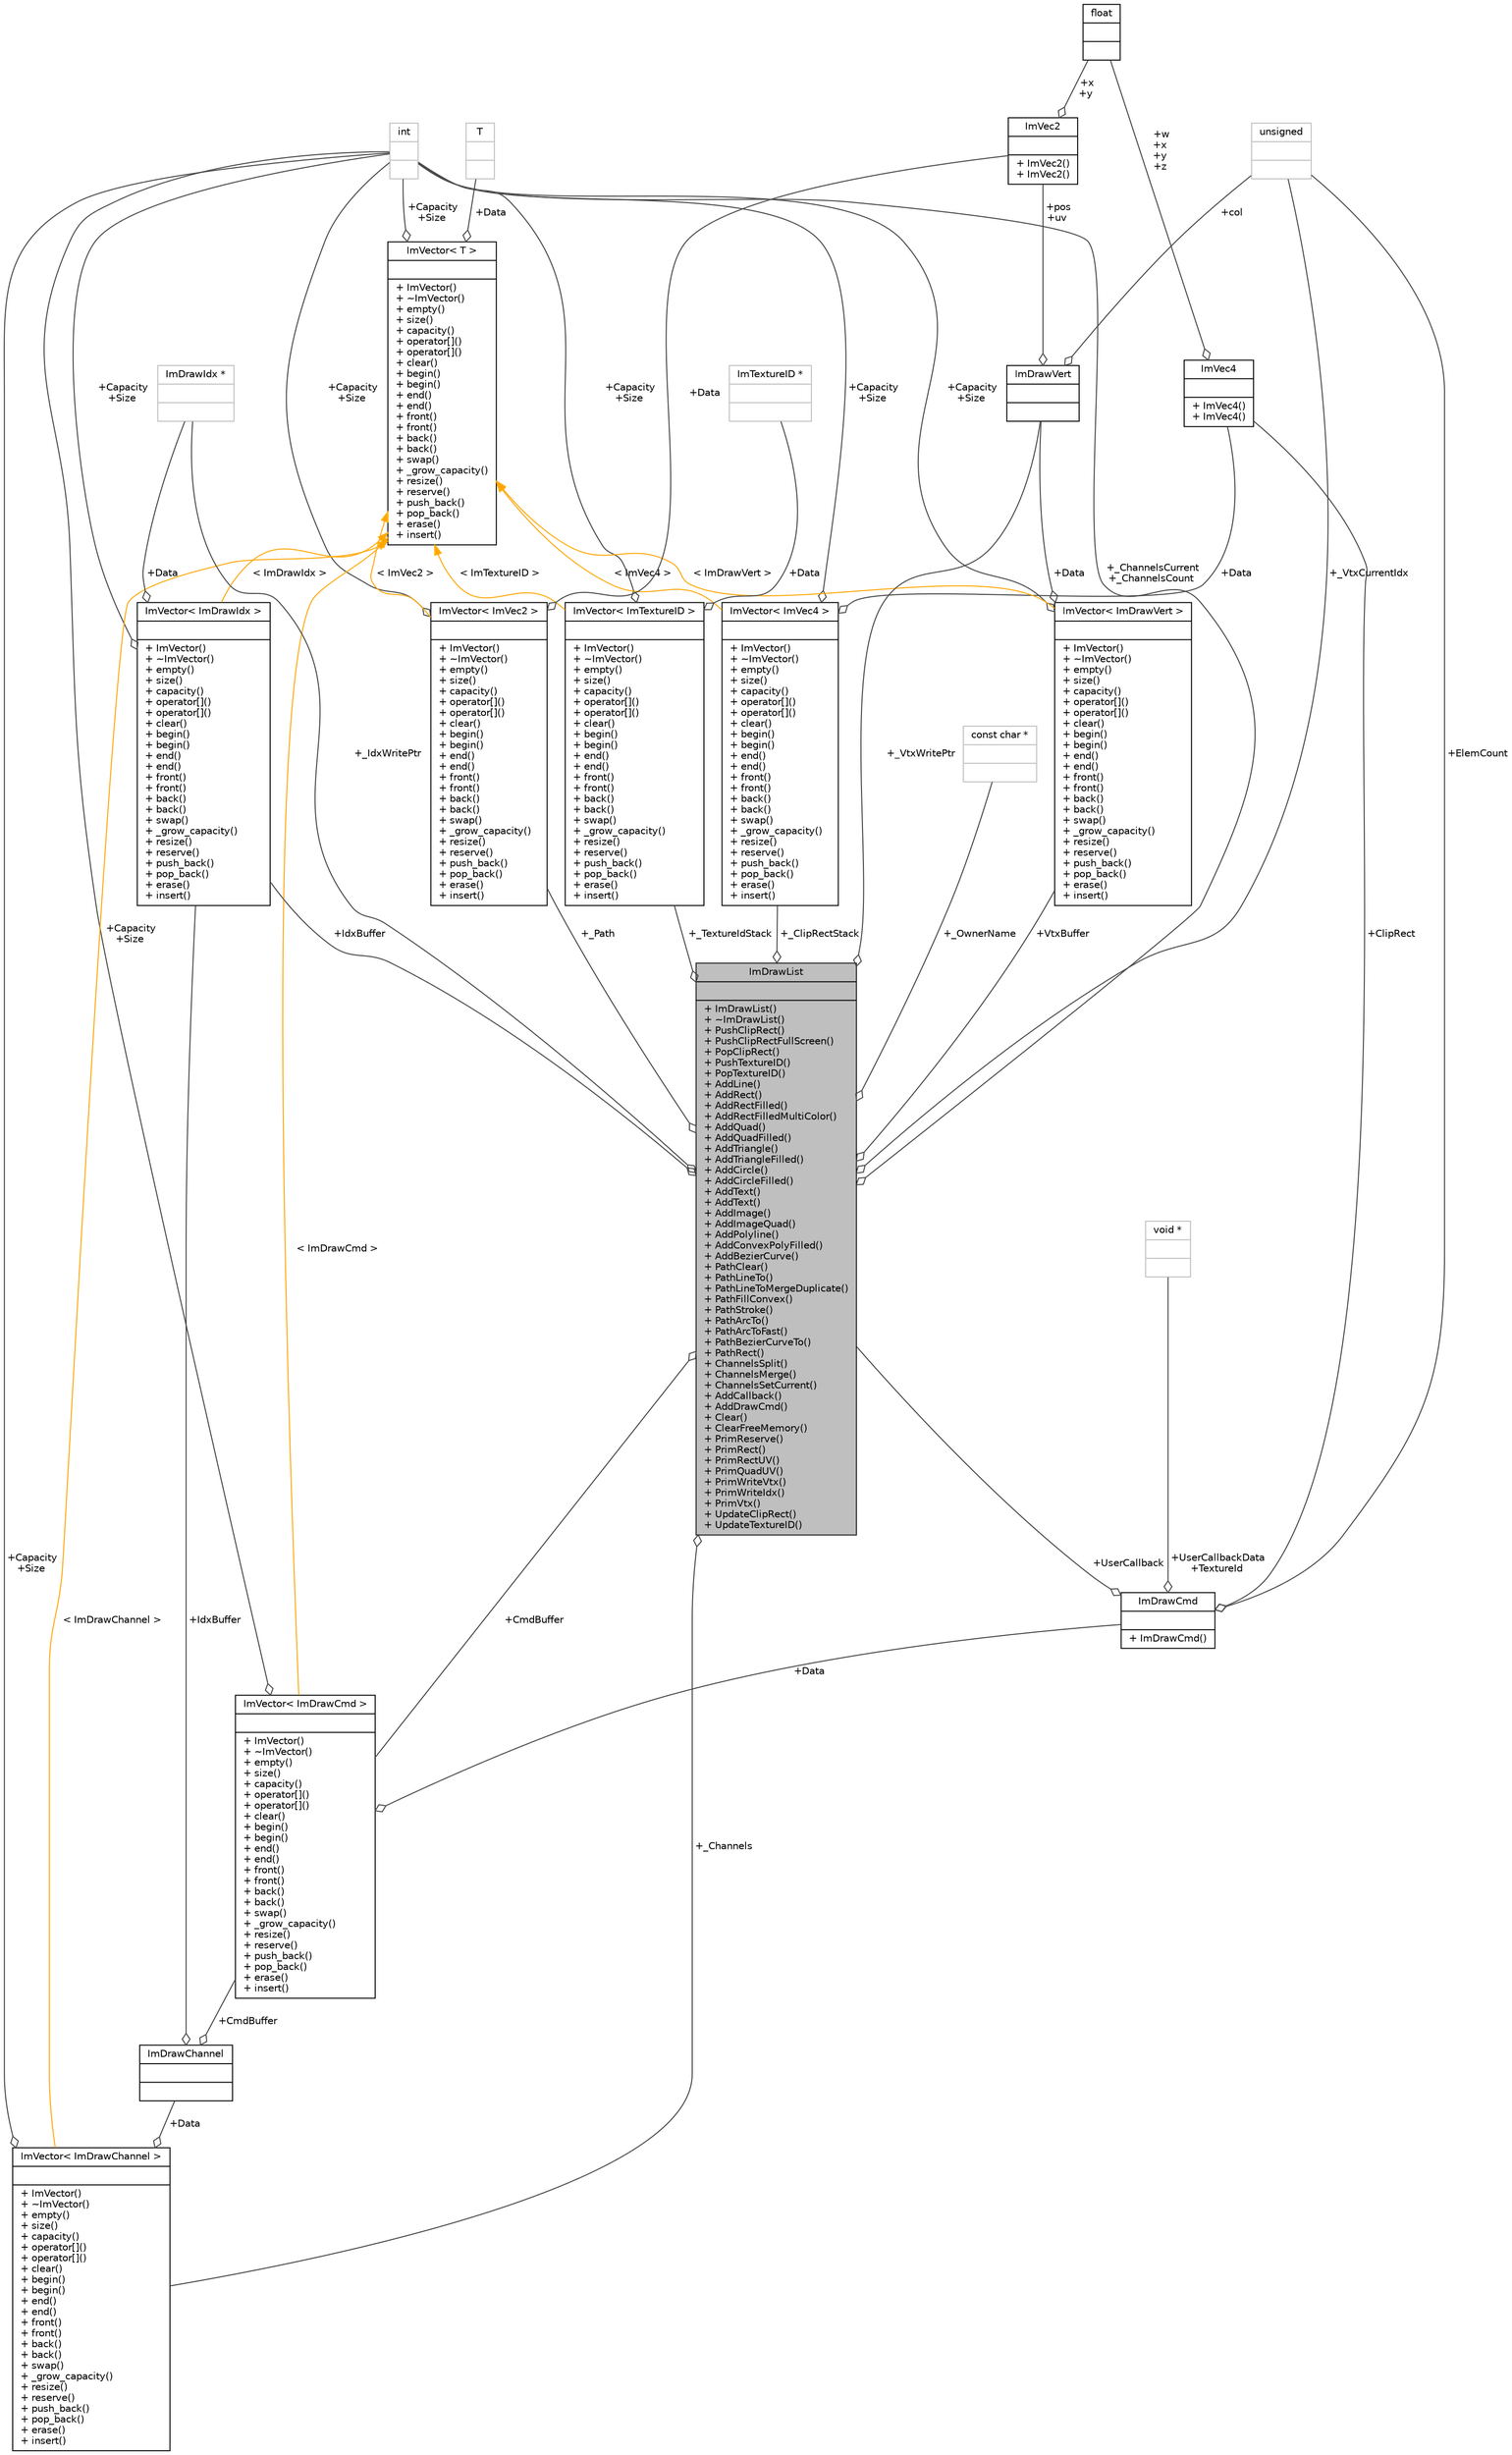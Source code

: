 digraph "ImDrawList"
{
 // INTERACTIVE_SVG=YES
  bgcolor="transparent";
  edge [fontname="Helvetica",fontsize="10",labelfontname="Helvetica",labelfontsize="10"];
  node [fontname="Helvetica",fontsize="10",shape=record];
  Node1 [label="{ImDrawList\n||+ ImDrawList()\l+ ~ImDrawList()\l+ PushClipRect()\l+ PushClipRectFullScreen()\l+ PopClipRect()\l+ PushTextureID()\l+ PopTextureID()\l+ AddLine()\l+ AddRect()\l+ AddRectFilled()\l+ AddRectFilledMultiColor()\l+ AddQuad()\l+ AddQuadFilled()\l+ AddTriangle()\l+ AddTriangleFilled()\l+ AddCircle()\l+ AddCircleFilled()\l+ AddText()\l+ AddText()\l+ AddImage()\l+ AddImageQuad()\l+ AddPolyline()\l+ AddConvexPolyFilled()\l+ AddBezierCurve()\l+ PathClear()\l+ PathLineTo()\l+ PathLineToMergeDuplicate()\l+ PathFillConvex()\l+ PathStroke()\l+ PathArcTo()\l+ PathArcToFast()\l+ PathBezierCurveTo()\l+ PathRect()\l+ ChannelsSplit()\l+ ChannelsMerge()\l+ ChannelsSetCurrent()\l+ AddCallback()\l+ AddDrawCmd()\l+ Clear()\l+ ClearFreeMemory()\l+ PrimReserve()\l+ PrimRect()\l+ PrimRectUV()\l+ PrimQuadUV()\l+ PrimWriteVtx()\l+ PrimWriteIdx()\l+ PrimVtx()\l+ UpdateClipRect()\l+ UpdateTextureID()\l}",height=0.2,width=0.4,color="black", fillcolor="grey75", style="filled" fontcolor="black"];
  Node2 -> Node1 [color="grey25",fontsize="10",style="solid",label=" +_ClipRectStack" ,arrowhead="odiamond",fontname="Helvetica"];
  Node2 [label="{ImVector\< ImVec4 \>\n||+ ImVector()\l+ ~ImVector()\l+ empty()\l+ size()\l+ capacity()\l+ operator[]()\l+ operator[]()\l+ clear()\l+ begin()\l+ begin()\l+ end()\l+ end()\l+ front()\l+ front()\l+ back()\l+ back()\l+ swap()\l+ _grow_capacity()\l+ resize()\l+ reserve()\l+ push_back()\l+ pop_back()\l+ erase()\l+ insert()\l}",height=0.2,width=0.4,color="black",URL="$d3/d32/classImVector.html"];
  Node3 -> Node2 [color="grey25",fontsize="10",style="solid",label=" +Data" ,arrowhead="odiamond",fontname="Helvetica"];
  Node3 [label="{ImVec4\n||+ ImVec4()\l+ ImVec4()\l}",height=0.2,width=0.4,color="black",URL="$dc/dee/structImVec4.html"];
  Node4 -> Node3 [color="grey25",fontsize="10",style="solid",label=" +w\n+x\n+y\n+z" ,arrowhead="odiamond",fontname="Helvetica"];
  Node4 [label="{float\n||}",height=0.2,width=0.4,color="black",URL="$d4/dc3/classfloat.html"];
  Node5 -> Node2 [color="grey25",fontsize="10",style="solid",label=" +Capacity\n+Size" ,arrowhead="odiamond",fontname="Helvetica"];
  Node5 [label="{int\n||}",height=0.2,width=0.4,color="grey75"];
  Node6 -> Node2 [dir="back",color="orange",fontsize="10",style="solid",label=" \< ImVec4 \>" ,fontname="Helvetica"];
  Node6 [label="{ImVector\< T \>\n||+ ImVector()\l+ ~ImVector()\l+ empty()\l+ size()\l+ capacity()\l+ operator[]()\l+ operator[]()\l+ clear()\l+ begin()\l+ begin()\l+ end()\l+ end()\l+ front()\l+ front()\l+ back()\l+ back()\l+ swap()\l+ _grow_capacity()\l+ resize()\l+ reserve()\l+ push_back()\l+ pop_back()\l+ erase()\l+ insert()\l}",height=0.2,width=0.4,color="black",URL="$d3/d32/classImVector.html"];
  Node5 -> Node6 [color="grey25",fontsize="10",style="solid",label=" +Capacity\n+Size" ,arrowhead="odiamond",fontname="Helvetica"];
  Node7 -> Node6 [color="grey25",fontsize="10",style="solid",label=" +Data" ,arrowhead="odiamond",fontname="Helvetica"];
  Node7 [label="{T\n||}",height=0.2,width=0.4,color="grey75"];
  Node8 -> Node1 [color="grey25",fontsize="10",style="solid",label=" +_IdxWritePtr" ,arrowhead="odiamond",fontname="Helvetica"];
  Node8 [label="{ImDrawIdx *\n||}",height=0.2,width=0.4,color="grey75"];
  Node9 -> Node1 [color="grey25",fontsize="10",style="solid",label=" +VtxBuffer" ,arrowhead="odiamond",fontname="Helvetica"];
  Node9 [label="{ImVector\< ImDrawVert \>\n||+ ImVector()\l+ ~ImVector()\l+ empty()\l+ size()\l+ capacity()\l+ operator[]()\l+ operator[]()\l+ clear()\l+ begin()\l+ begin()\l+ end()\l+ end()\l+ front()\l+ front()\l+ back()\l+ back()\l+ swap()\l+ _grow_capacity()\l+ resize()\l+ reserve()\l+ push_back()\l+ pop_back()\l+ erase()\l+ insert()\l}",height=0.2,width=0.4,color="black",URL="$d3/d32/classImVector.html"];
  Node5 -> Node9 [color="grey25",fontsize="10",style="solid",label=" +Capacity\n+Size" ,arrowhead="odiamond",fontname="Helvetica"];
  Node10 -> Node9 [color="grey25",fontsize="10",style="solid",label=" +Data" ,arrowhead="odiamond",fontname="Helvetica"];
  Node10 [label="{ImDrawVert\n||}",height=0.2,width=0.4,color="black",URL="$d3/dfa/structImDrawVert.html"];
  Node11 -> Node10 [color="grey25",fontsize="10",style="solid",label=" +pos\n+uv" ,arrowhead="odiamond",fontname="Helvetica"];
  Node11 [label="{ImVec2\n||+ ImVec2()\l+ ImVec2()\l}",height=0.2,width=0.4,color="black",URL="$d3/dc2/structImVec2.html"];
  Node4 -> Node11 [color="grey25",fontsize="10",style="solid",label=" +x\n+y" ,arrowhead="odiamond",fontname="Helvetica"];
  Node12 -> Node10 [color="grey25",fontsize="10",style="solid",label=" +col" ,arrowhead="odiamond",fontname="Helvetica"];
  Node12 [label="{unsigned\n||}",height=0.2,width=0.4,color="grey75"];
  Node6 -> Node9 [dir="back",color="orange",fontsize="10",style="solid",label=" \< ImDrawVert \>" ,fontname="Helvetica"];
  Node13 -> Node1 [color="grey25",fontsize="10",style="solid",label=" +_Channels" ,arrowhead="odiamond",fontname="Helvetica"];
  Node13 [label="{ImVector\< ImDrawChannel \>\n||+ ImVector()\l+ ~ImVector()\l+ empty()\l+ size()\l+ capacity()\l+ operator[]()\l+ operator[]()\l+ clear()\l+ begin()\l+ begin()\l+ end()\l+ end()\l+ front()\l+ front()\l+ back()\l+ back()\l+ swap()\l+ _grow_capacity()\l+ resize()\l+ reserve()\l+ push_back()\l+ pop_back()\l+ erase()\l+ insert()\l}",height=0.2,width=0.4,color="black",URL="$d3/d32/classImVector.html"];
  Node5 -> Node13 [color="grey25",fontsize="10",style="solid",label=" +Capacity\n+Size" ,arrowhead="odiamond",fontname="Helvetica"];
  Node14 -> Node13 [color="grey25",fontsize="10",style="solid",label=" +Data" ,arrowhead="odiamond",fontname="Helvetica"];
  Node14 [label="{ImDrawChannel\n||}",height=0.2,width=0.4,color="black",URL="$d7/d3a/structImDrawChannel.html"];
  Node15 -> Node14 [color="grey25",fontsize="10",style="solid",label=" +CmdBuffer" ,arrowhead="odiamond",fontname="Helvetica"];
  Node15 [label="{ImVector\< ImDrawCmd \>\n||+ ImVector()\l+ ~ImVector()\l+ empty()\l+ size()\l+ capacity()\l+ operator[]()\l+ operator[]()\l+ clear()\l+ begin()\l+ begin()\l+ end()\l+ end()\l+ front()\l+ front()\l+ back()\l+ back()\l+ swap()\l+ _grow_capacity()\l+ resize()\l+ reserve()\l+ push_back()\l+ pop_back()\l+ erase()\l+ insert()\l}",height=0.2,width=0.4,color="black",URL="$d3/d32/classImVector.html"];
  Node16 -> Node15 [color="grey25",fontsize="10",style="solid",label=" +Data" ,arrowhead="odiamond",fontname="Helvetica"];
  Node16 [label="{ImDrawCmd\n||+ ImDrawCmd()\l}",height=0.2,width=0.4,color="black",URL="$d9/de6/structImDrawCmd.html"];
  Node3 -> Node16 [color="grey25",fontsize="10",style="solid",label=" +ClipRect" ,arrowhead="odiamond",fontname="Helvetica"];
  Node12 -> Node16 [color="grey25",fontsize="10",style="solid",label=" +ElemCount" ,arrowhead="odiamond",fontname="Helvetica"];
  Node17 -> Node16 [color="grey25",fontsize="10",style="solid",label=" +UserCallbackData\n+TextureId" ,arrowhead="odiamond",fontname="Helvetica"];
  Node17 [label="{void *\n||}",height=0.2,width=0.4,color="grey75"];
  Node1 -> Node16 [color="grey25",fontsize="10",style="solid",label=" +UserCallback" ,arrowhead="odiamond",fontname="Helvetica"];
  Node5 -> Node15 [color="grey25",fontsize="10",style="solid",label=" +Capacity\n+Size" ,arrowhead="odiamond",fontname="Helvetica"];
  Node6 -> Node15 [dir="back",color="orange",fontsize="10",style="solid",label=" \< ImDrawCmd \>" ,fontname="Helvetica"];
  Node18 -> Node14 [color="grey25",fontsize="10",style="solid",label=" +IdxBuffer" ,arrowhead="odiamond",fontname="Helvetica"];
  Node18 [label="{ImVector\< ImDrawIdx \>\n||+ ImVector()\l+ ~ImVector()\l+ empty()\l+ size()\l+ capacity()\l+ operator[]()\l+ operator[]()\l+ clear()\l+ begin()\l+ begin()\l+ end()\l+ end()\l+ front()\l+ front()\l+ back()\l+ back()\l+ swap()\l+ _grow_capacity()\l+ resize()\l+ reserve()\l+ push_back()\l+ pop_back()\l+ erase()\l+ insert()\l}",height=0.2,width=0.4,color="black",URL="$d3/d32/classImVector.html"];
  Node8 -> Node18 [color="grey25",fontsize="10",style="solid",label=" +Data" ,arrowhead="odiamond",fontname="Helvetica"];
  Node5 -> Node18 [color="grey25",fontsize="10",style="solid",label=" +Capacity\n+Size" ,arrowhead="odiamond",fontname="Helvetica"];
  Node6 -> Node18 [dir="back",color="orange",fontsize="10",style="solid",label=" \< ImDrawIdx \>" ,fontname="Helvetica"];
  Node6 -> Node13 [dir="back",color="orange",fontsize="10",style="solid",label=" \< ImDrawChannel \>" ,fontname="Helvetica"];
  Node19 -> Node1 [color="grey25",fontsize="10",style="solid",label=" +_Path" ,arrowhead="odiamond",fontname="Helvetica"];
  Node19 [label="{ImVector\< ImVec2 \>\n||+ ImVector()\l+ ~ImVector()\l+ empty()\l+ size()\l+ capacity()\l+ operator[]()\l+ operator[]()\l+ clear()\l+ begin()\l+ begin()\l+ end()\l+ end()\l+ front()\l+ front()\l+ back()\l+ back()\l+ swap()\l+ _grow_capacity()\l+ resize()\l+ reserve()\l+ push_back()\l+ pop_back()\l+ erase()\l+ insert()\l}",height=0.2,width=0.4,color="black",URL="$d3/d32/classImVector.html"];
  Node11 -> Node19 [color="grey25",fontsize="10",style="solid",label=" +Data" ,arrowhead="odiamond",fontname="Helvetica"];
  Node5 -> Node19 [color="grey25",fontsize="10",style="solid",label=" +Capacity\n+Size" ,arrowhead="odiamond",fontname="Helvetica"];
  Node6 -> Node19 [dir="back",color="orange",fontsize="10",style="solid",label=" \< ImVec2 \>" ,fontname="Helvetica"];
  Node5 -> Node1 [color="grey25",fontsize="10",style="solid",label=" +_ChannelsCurrent\n+_ChannelsCount" ,arrowhead="odiamond",fontname="Helvetica"];
  Node10 -> Node1 [color="grey25",fontsize="10",style="solid",label=" +_VtxWritePtr" ,arrowhead="odiamond",fontname="Helvetica"];
  Node20 -> Node1 [color="grey25",fontsize="10",style="solid",label=" +_OwnerName" ,arrowhead="odiamond",fontname="Helvetica"];
  Node20 [label="{const char *\n||}",height=0.2,width=0.4,color="grey75"];
  Node15 -> Node1 [color="grey25",fontsize="10",style="solid",label=" +CmdBuffer" ,arrowhead="odiamond",fontname="Helvetica"];
  Node12 -> Node1 [color="grey25",fontsize="10",style="solid",label=" +_VtxCurrentIdx" ,arrowhead="odiamond",fontname="Helvetica"];
  Node18 -> Node1 [color="grey25",fontsize="10",style="solid",label=" +IdxBuffer" ,arrowhead="odiamond",fontname="Helvetica"];
  Node21 -> Node1 [color="grey25",fontsize="10",style="solid",label=" +_TextureIdStack" ,arrowhead="odiamond",fontname="Helvetica"];
  Node21 [label="{ImVector\< ImTextureID \>\n||+ ImVector()\l+ ~ImVector()\l+ empty()\l+ size()\l+ capacity()\l+ operator[]()\l+ operator[]()\l+ clear()\l+ begin()\l+ begin()\l+ end()\l+ end()\l+ front()\l+ front()\l+ back()\l+ back()\l+ swap()\l+ _grow_capacity()\l+ resize()\l+ reserve()\l+ push_back()\l+ pop_back()\l+ erase()\l+ insert()\l}",height=0.2,width=0.4,color="black",URL="$d3/d32/classImVector.html"];
  Node5 -> Node21 [color="grey25",fontsize="10",style="solid",label=" +Capacity\n+Size" ,arrowhead="odiamond",fontname="Helvetica"];
  Node22 -> Node21 [color="grey25",fontsize="10",style="solid",label=" +Data" ,arrowhead="odiamond",fontname="Helvetica"];
  Node22 [label="{ImTextureID *\n||}",height=0.2,width=0.4,color="grey75"];
  Node6 -> Node21 [dir="back",color="orange",fontsize="10",style="solid",label=" \< ImTextureID \>" ,fontname="Helvetica"];
}
